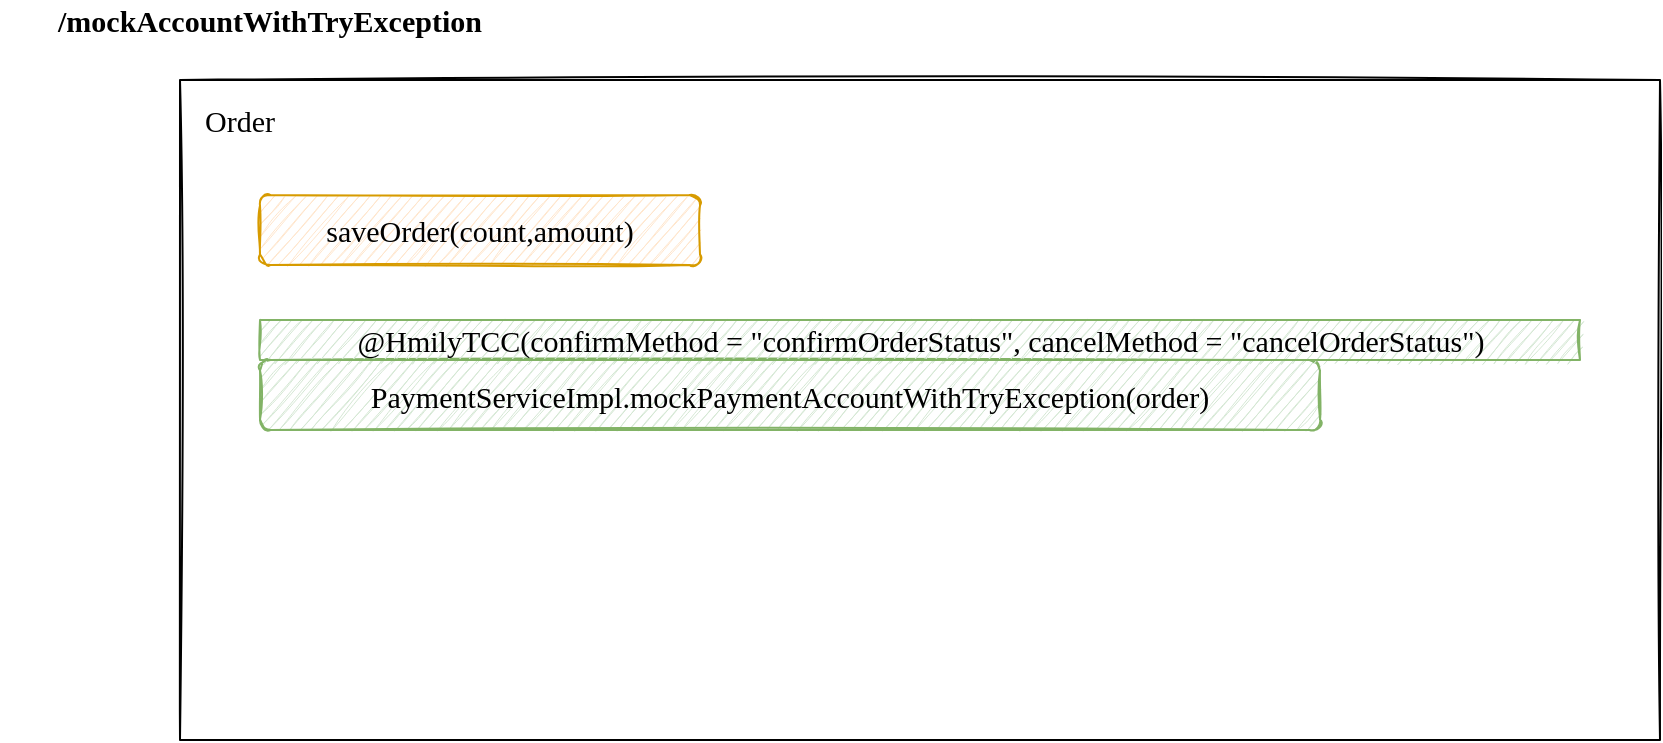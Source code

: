 <mxfile version="14.6.13" type="device"><diagram id="wQgKbwqUsi7Gs9QlmzpC" name="hmily"><mxGraphModel dx="1342" dy="652" grid="1" gridSize="10" guides="1" tooltips="1" connect="1" arrows="1" fold="1" page="0" pageScale="1" pageWidth="827" pageHeight="1169" math="0" shadow="0"><root><mxCell id="0"/><mxCell id="1" parent="0"/><mxCell id="lzTZ0JcDeCohvJ2JK7SK-4" value="" style="rounded=0;whiteSpace=wrap;html=1;sketch=1;fontFamily=Comic Sans MS;fontSize=15;fillColor=none;" vertex="1" parent="1"><mxGeometry x="20" y="80" width="740" height="330" as="geometry"/></mxCell><mxCell id="lzTZ0JcDeCohvJ2JK7SK-2" value="/mockAccountWithTryException" style="text;html=1;strokeColor=none;fillColor=none;align=center;verticalAlign=middle;whiteSpace=wrap;rounded=0;sketch=1;fontFamily=Comic Sans MS;fontSize=15;fontStyle=1" vertex="1" parent="1"><mxGeometry x="-70" y="40" width="270" height="20" as="geometry"/></mxCell><mxCell id="lzTZ0JcDeCohvJ2JK7SK-5" value="Order" style="text;html=1;strokeColor=none;fillColor=none;align=center;verticalAlign=middle;whiteSpace=wrap;rounded=0;sketch=1;fontFamily=Comic Sans MS;fontSize=15;" vertex="1" parent="1"><mxGeometry x="30" y="90" width="40" height="20" as="geometry"/></mxCell><mxCell id="lzTZ0JcDeCohvJ2JK7SK-6" value="saveOrder(count,amount)" style="rounded=1;whiteSpace=wrap;html=1;sketch=1;fontFamily=Comic Sans MS;fontSize=15;fillColor=#ffe6cc;strokeColor=#d79b00;" vertex="1" parent="1"><mxGeometry x="60" y="137.5" width="220" height="35" as="geometry"/></mxCell><mxCell id="lzTZ0JcDeCohvJ2JK7SK-7" value="PaymentServiceImpl.mockPaymentAccountWithTryException(order)" style="rounded=1;whiteSpace=wrap;html=1;sketch=1;fontFamily=Comic Sans MS;fontSize=15;fillColor=#d5e8d4;strokeColor=#82b366;" vertex="1" parent="1"><mxGeometry x="60" y="220" width="530" height="35" as="geometry"/></mxCell><mxCell id="lzTZ0JcDeCohvJ2JK7SK-10" value="@HmilyTCC(confirmMethod = &quot;confirmOrderStatus&quot;, cancelMethod = &quot;cancelOrderStatus&quot;)" style="text;html=1;align=center;verticalAlign=middle;resizable=0;points=[];autosize=1;strokeColor=#82b366;fontSize=15;fontFamily=Comic Sans MS;sketch=1;fillColor=#d5e8d4;" vertex="1" parent="1"><mxGeometry x="60" y="200" width="660" height="20" as="geometry"/></mxCell></root></mxGraphModel></diagram></mxfile>